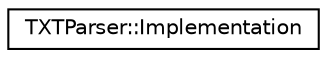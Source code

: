digraph "类继承关系图"
{
  edge [fontname="Helvetica",fontsize="10",labelfontname="Helvetica",labelfontsize="10"];
  node [fontname="Helvetica",fontsize="10",shape=record];
  rankdir="LR";
  Node0 [label="TXTParser::Implementation",height=0.2,width=0.4,color="black", fillcolor="white", style="filled",URL="$struct_t_x_t_parser_1_1_implementation.html"];
}
